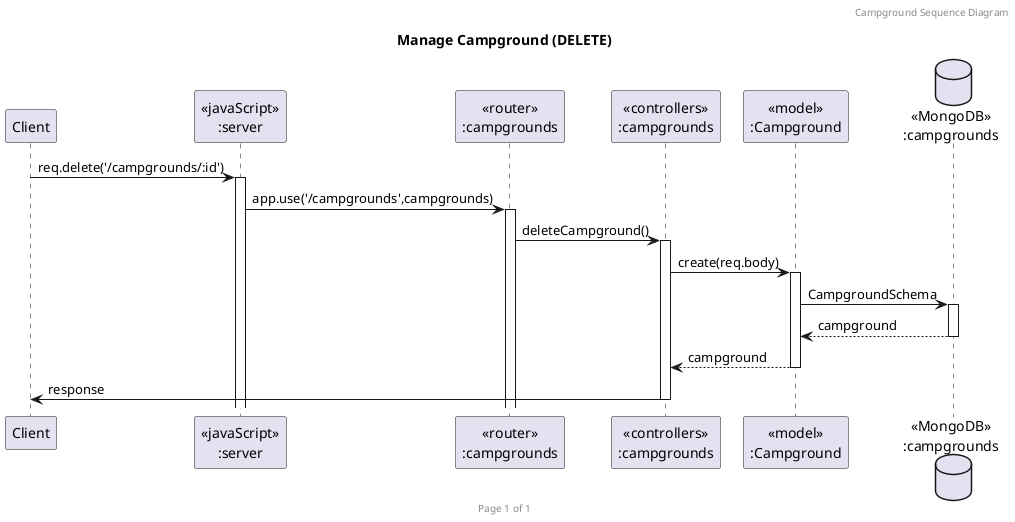 @startuml Manage Campground (DELETE)

header Campground Sequence Diagram
footer Page %page% of %lastpage%
title "Manage Campground (DELETE)"

participant "Client" as client
participant "<<javaScript>>\n:server" as server
participant "<<router>>\n:campgrounds" as routerCampgrounds
participant "<<controllers>>\n:campgrounds" as controllersCampgrounds
participant "<<model>>\n:Campground" as modelCampground
database "<<MongoDB>>\n:campgrounds" as CampgroundsDatabase

client->server ++:req.delete('/campgrounds/:id')
server->routerCampgrounds ++:app.use('/campgrounds',campgrounds)
routerCampgrounds -> controllersCampgrounds ++:deleteCampground()
controllersCampgrounds->modelCampground ++:create(req.body)
modelCampground ->CampgroundsDatabase ++: CampgroundSchema
CampgroundsDatabase --> modelCampground --: campground
controllersCampgrounds <-- modelCampground --:campground
controllersCampgrounds->client --:response

@enduml
